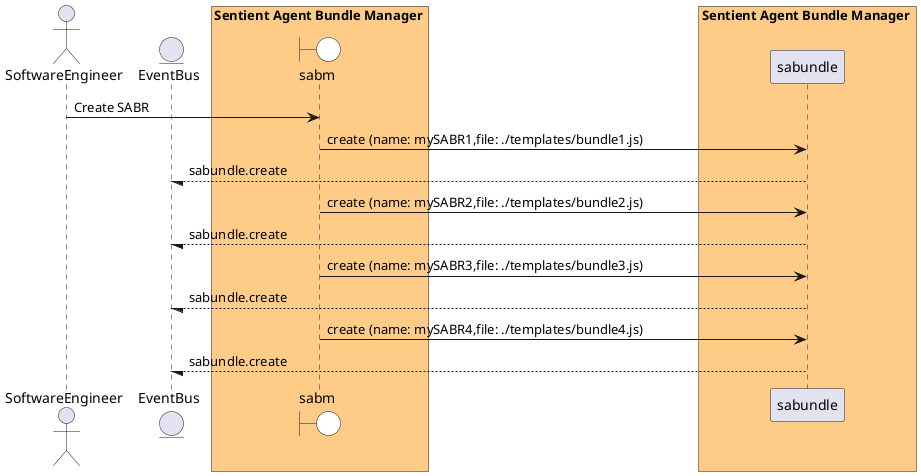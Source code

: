 @startuml

actor "SoftwareEngineer"


entity EventBus

box Sentient Agent Bundle Manager #ffcc88
    boundary sabm #white
end box


box Sentient Agent Bundle Manager #ffcc88
            participant sabundle
    end box


"SoftwareEngineer" -> sabm: Create SABR

    sabm -> "sabundle": create (name: mySABR1,file: ./templates/bundle1.js)

    "sabundle" --/ EventBus: sabundle.create

    sabm -> "sabundle": create (name: mySABR2,file: ./templates/bundle2.js)

    "sabundle" --/ EventBus: sabundle.create

    sabm -> "sabundle": create (name: mySABR3,file: ./templates/bundle3.js)

    "sabundle" --/ EventBus: sabundle.create

    sabm -> "sabundle": create (name: mySABR4,file: ./templates/bundle4.js)

    "sabundle" --/ EventBus: sabundle.create



@enduml
